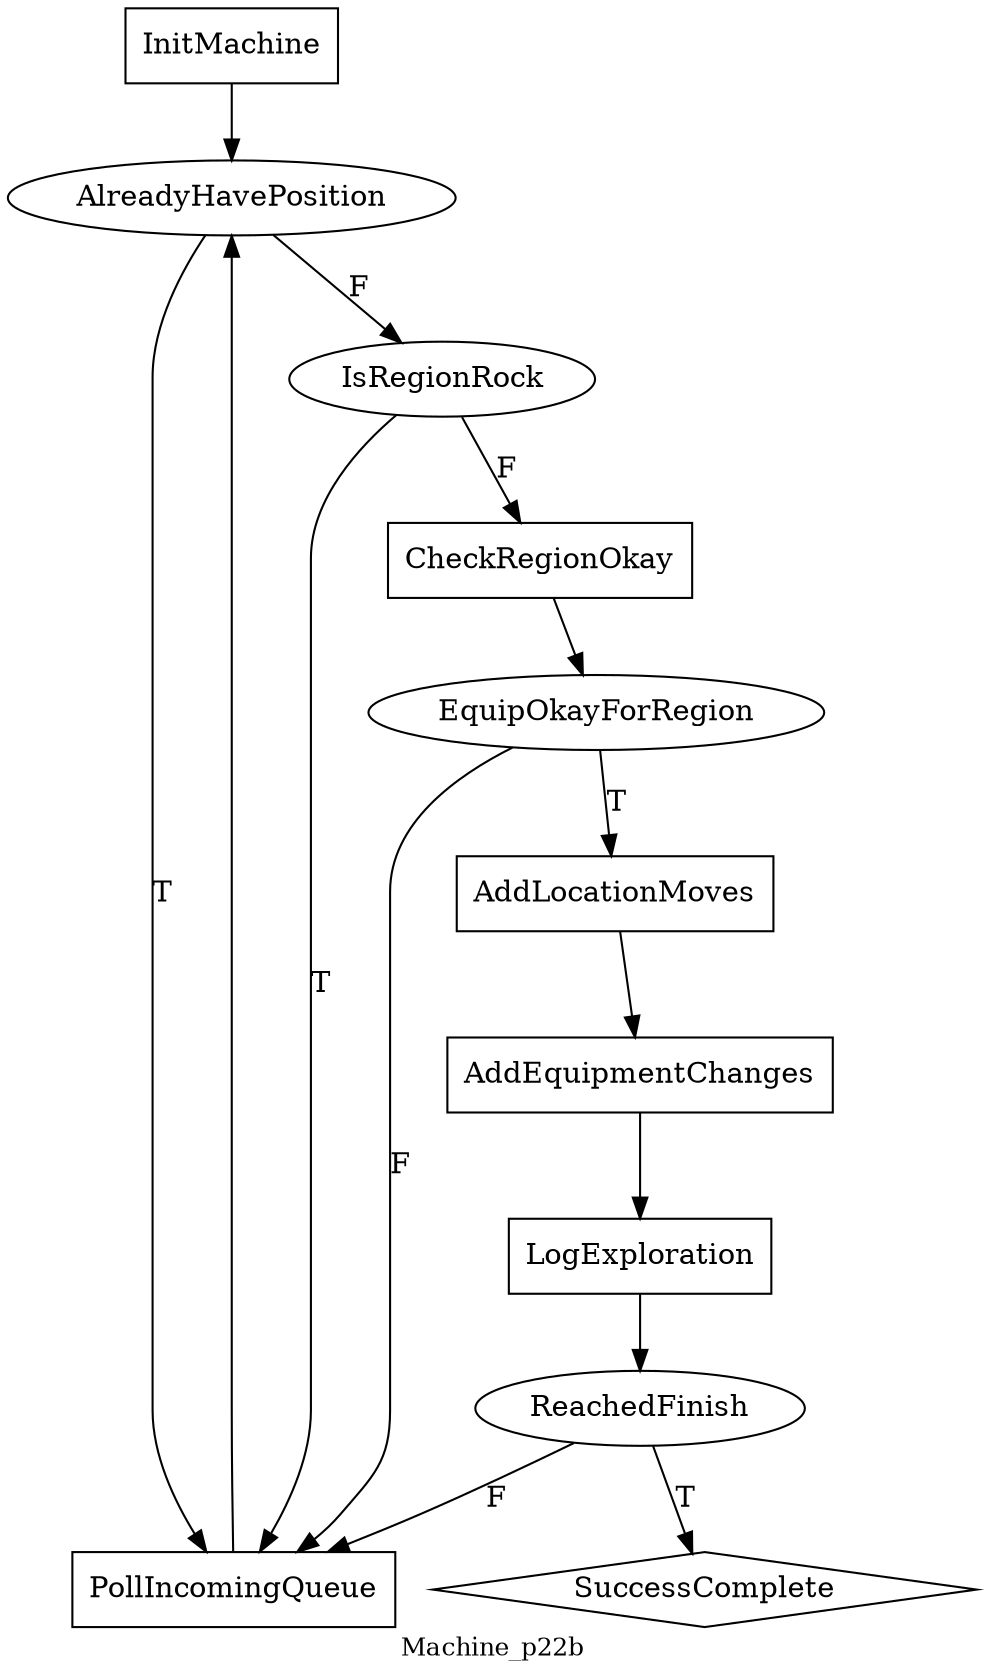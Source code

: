 digraph MyGraphName {
node [shape=box] InitMachine; CheckRegionOkay; AddLocationMoves; AddEquipmentChanges; LogExploration; PollIncomingQueue
node [shape=diamond] SuccessComplete
node [shape=ellipse] AlreadyHavePosition; IsRegionRock; EquipOkayForRegion; ReachedFinish
CheckRegionOkay->EquipOkayForRegion ;
ReachedFinish->PollIncomingQueue [label=F];
LogExploration->ReachedFinish ;
AlreadyHavePosition->PollIncomingQueue [label=T];
EquipOkayForRegion->PollIncomingQueue [label=F];
AlreadyHavePosition->IsRegionRock [label=F];
IsRegionRock->PollIncomingQueue [label=T];
AddLocationMoves->AddEquipmentChanges ;
PollIncomingQueue->AlreadyHavePosition ;
ReachedFinish->SuccessComplete [label=T];
IsRegionRock->CheckRegionOkay [label=F];
EquipOkayForRegion->AddLocationMoves [label=T];
InitMachine->AlreadyHavePosition ;
AddEquipmentChanges->LogExploration ;
overlap=false
label=Machine_p22b
fontsize=12
}
